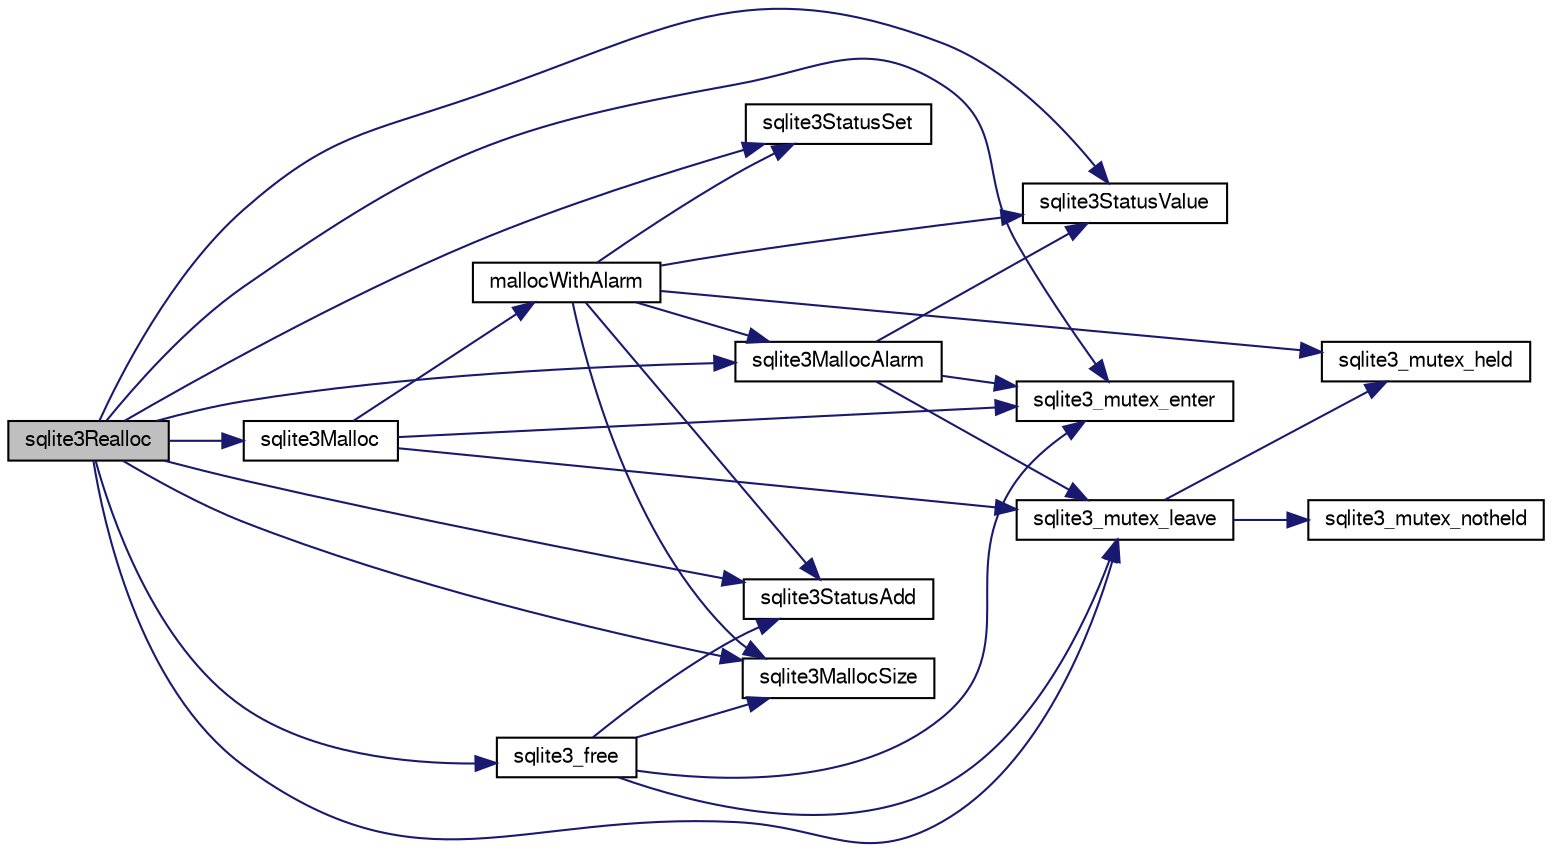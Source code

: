 digraph "sqlite3Realloc"
{
  edge [fontname="FreeSans",fontsize="10",labelfontname="FreeSans",labelfontsize="10"];
  node [fontname="FreeSans",fontsize="10",shape=record];
  rankdir="LR";
  Node667086 [label="sqlite3Realloc",height=0.2,width=0.4,color="black", fillcolor="grey75", style="filled", fontcolor="black"];
  Node667086 -> Node667087 [color="midnightblue",fontsize="10",style="solid",fontname="FreeSans"];
  Node667087 [label="sqlite3Malloc",height=0.2,width=0.4,color="black", fillcolor="white", style="filled",URL="$sqlite3_8c.html#a361a2eaa846b1885f123abe46f5d8b2b"];
  Node667087 -> Node667088 [color="midnightblue",fontsize="10",style="solid",fontname="FreeSans"];
  Node667088 [label="sqlite3_mutex_enter",height=0.2,width=0.4,color="black", fillcolor="white", style="filled",URL="$sqlite3_8c.html#a1c12cde690bd89f104de5cbad12a6bf5"];
  Node667087 -> Node667089 [color="midnightblue",fontsize="10",style="solid",fontname="FreeSans"];
  Node667089 [label="mallocWithAlarm",height=0.2,width=0.4,color="black", fillcolor="white", style="filled",URL="$sqlite3_8c.html#ab070d5cf8e48ec8a6a43cf025d48598b"];
  Node667089 -> Node667090 [color="midnightblue",fontsize="10",style="solid",fontname="FreeSans"];
  Node667090 [label="sqlite3_mutex_held",height=0.2,width=0.4,color="black", fillcolor="white", style="filled",URL="$sqlite3_8c.html#acf77da68932b6bc163c5e68547ecc3e7"];
  Node667089 -> Node667091 [color="midnightblue",fontsize="10",style="solid",fontname="FreeSans"];
  Node667091 [label="sqlite3StatusSet",height=0.2,width=0.4,color="black", fillcolor="white", style="filled",URL="$sqlite3_8c.html#afec7586c01fcb5ea17dc9d7725a589d9"];
  Node667089 -> Node667092 [color="midnightblue",fontsize="10",style="solid",fontname="FreeSans"];
  Node667092 [label="sqlite3StatusValue",height=0.2,width=0.4,color="black", fillcolor="white", style="filled",URL="$sqlite3_8c.html#a30b8ac296c6e200c1fa57708d52c6ef6"];
  Node667089 -> Node667093 [color="midnightblue",fontsize="10",style="solid",fontname="FreeSans"];
  Node667093 [label="sqlite3MallocAlarm",height=0.2,width=0.4,color="black", fillcolor="white", style="filled",URL="$sqlite3_8c.html#ada66988e8471d1198f3219c062377508"];
  Node667093 -> Node667092 [color="midnightblue",fontsize="10",style="solid",fontname="FreeSans"];
  Node667093 -> Node667094 [color="midnightblue",fontsize="10",style="solid",fontname="FreeSans"];
  Node667094 [label="sqlite3_mutex_leave",height=0.2,width=0.4,color="black", fillcolor="white", style="filled",URL="$sqlite3_8c.html#a5838d235601dbd3c1fa993555c6bcc93"];
  Node667094 -> Node667090 [color="midnightblue",fontsize="10",style="solid",fontname="FreeSans"];
  Node667094 -> Node667095 [color="midnightblue",fontsize="10",style="solid",fontname="FreeSans"];
  Node667095 [label="sqlite3_mutex_notheld",height=0.2,width=0.4,color="black", fillcolor="white", style="filled",URL="$sqlite3_8c.html#a83967c837c1c000d3b5adcfaa688f5dc"];
  Node667093 -> Node667088 [color="midnightblue",fontsize="10",style="solid",fontname="FreeSans"];
  Node667089 -> Node667096 [color="midnightblue",fontsize="10",style="solid",fontname="FreeSans"];
  Node667096 [label="sqlite3MallocSize",height=0.2,width=0.4,color="black", fillcolor="white", style="filled",URL="$sqlite3_8c.html#acf5d2a5f35270bafb050bd2def576955"];
  Node667089 -> Node667097 [color="midnightblue",fontsize="10",style="solid",fontname="FreeSans"];
  Node667097 [label="sqlite3StatusAdd",height=0.2,width=0.4,color="black", fillcolor="white", style="filled",URL="$sqlite3_8c.html#afa029f93586aeab4cc85360905dae9cd"];
  Node667087 -> Node667094 [color="midnightblue",fontsize="10",style="solid",fontname="FreeSans"];
  Node667086 -> Node667098 [color="midnightblue",fontsize="10",style="solid",fontname="FreeSans"];
  Node667098 [label="sqlite3_free",height=0.2,width=0.4,color="black", fillcolor="white", style="filled",URL="$sqlite3_8c.html#a6552349e36a8a691af5487999ab09519"];
  Node667098 -> Node667088 [color="midnightblue",fontsize="10",style="solid",fontname="FreeSans"];
  Node667098 -> Node667097 [color="midnightblue",fontsize="10",style="solid",fontname="FreeSans"];
  Node667098 -> Node667096 [color="midnightblue",fontsize="10",style="solid",fontname="FreeSans"];
  Node667098 -> Node667094 [color="midnightblue",fontsize="10",style="solid",fontname="FreeSans"];
  Node667086 -> Node667096 [color="midnightblue",fontsize="10",style="solid",fontname="FreeSans"];
  Node667086 -> Node667088 [color="midnightblue",fontsize="10",style="solid",fontname="FreeSans"];
  Node667086 -> Node667091 [color="midnightblue",fontsize="10",style="solid",fontname="FreeSans"];
  Node667086 -> Node667092 [color="midnightblue",fontsize="10",style="solid",fontname="FreeSans"];
  Node667086 -> Node667093 [color="midnightblue",fontsize="10",style="solid",fontname="FreeSans"];
  Node667086 -> Node667097 [color="midnightblue",fontsize="10",style="solid",fontname="FreeSans"];
  Node667086 -> Node667094 [color="midnightblue",fontsize="10",style="solid",fontname="FreeSans"];
}
